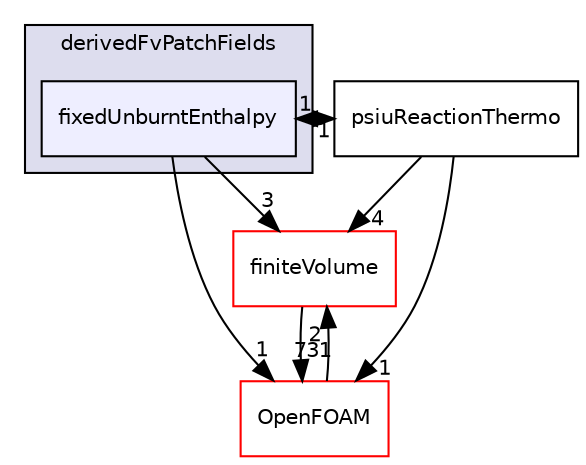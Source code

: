 digraph "src/thermophysicalModels/reactionThermo/derivedFvPatchFields/fixedUnburntEnthalpy" {
  bgcolor=transparent;
  compound=true
  node [ fontsize="10", fontname="Helvetica"];
  edge [ labelfontsize="10", labelfontname="Helvetica"];
  subgraph clusterdir_b4a598cc3c8559f97d66ffab99cf62b6 {
    graph [ bgcolor="#ddddee", pencolor="black", label="derivedFvPatchFields" fontname="Helvetica", fontsize="10", URL="dir_b4a598cc3c8559f97d66ffab99cf62b6.html"]
  dir_2c55e59a13fb6b63812de8e95199929a [shape=box, label="fixedUnburntEnthalpy", style="filled", fillcolor="#eeeeff", pencolor="black", URL="dir_2c55e59a13fb6b63812de8e95199929a.html"];
  }
  dir_9bd15774b555cf7259a6fa18f99fe99b [shape=box label="finiteVolume" color="red" URL="dir_9bd15774b555cf7259a6fa18f99fe99b.html"];
  dir_6ec41dc007f4135099c235859d62b1cb [shape=box label="psiuReactionThermo" URL="dir_6ec41dc007f4135099c235859d62b1cb.html"];
  dir_c5473ff19b20e6ec4dfe5c310b3778a8 [shape=box label="OpenFOAM" color="red" URL="dir_c5473ff19b20e6ec4dfe5c310b3778a8.html"];
  dir_9bd15774b555cf7259a6fa18f99fe99b->dir_c5473ff19b20e6ec4dfe5c310b3778a8 [headlabel="731", labeldistance=1.5 headhref="dir_000894_001887.html"];
  dir_6ec41dc007f4135099c235859d62b1cb->dir_9bd15774b555cf7259a6fa18f99fe99b [headlabel="4", labeldistance=1.5 headhref="dir_002844_000894.html"];
  dir_6ec41dc007f4135099c235859d62b1cb->dir_2c55e59a13fb6b63812de8e95199929a [headlabel="1", labeldistance=1.5 headhref="dir_002844_002826.html"];
  dir_6ec41dc007f4135099c235859d62b1cb->dir_c5473ff19b20e6ec4dfe5c310b3778a8 [headlabel="1", labeldistance=1.5 headhref="dir_002844_001887.html"];
  dir_2c55e59a13fb6b63812de8e95199929a->dir_9bd15774b555cf7259a6fa18f99fe99b [headlabel="3", labeldistance=1.5 headhref="dir_002826_000894.html"];
  dir_2c55e59a13fb6b63812de8e95199929a->dir_6ec41dc007f4135099c235859d62b1cb [headlabel="1", labeldistance=1.5 headhref="dir_002826_002844.html"];
  dir_2c55e59a13fb6b63812de8e95199929a->dir_c5473ff19b20e6ec4dfe5c310b3778a8 [headlabel="1", labeldistance=1.5 headhref="dir_002826_001887.html"];
  dir_c5473ff19b20e6ec4dfe5c310b3778a8->dir_9bd15774b555cf7259a6fa18f99fe99b [headlabel="2", labeldistance=1.5 headhref="dir_001887_000894.html"];
}
